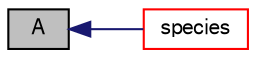 digraph "A"
{
  bgcolor="transparent";
  edge [fontname="FreeSans",fontsize="10",labelfontname="FreeSans",labelfontsize="10"];
  node [fontname="FreeSans",fontsize="10",shape=record];
  rankdir="LR";
  Node598 [label="A",height=0.2,width=0.4,color="black", fillcolor="grey75", style="filled", fontcolor="black"];
  Node598 -> Node599 [dir="back",color="midnightblue",fontsize="10",style="solid",fontname="FreeSans"];
  Node599 [label="species",height=0.2,width=0.4,color="red",URL="$a30130.html#ab084ae67cf447fdf6058617bad7a13c2",tooltip="Return the table of species. "];
}
